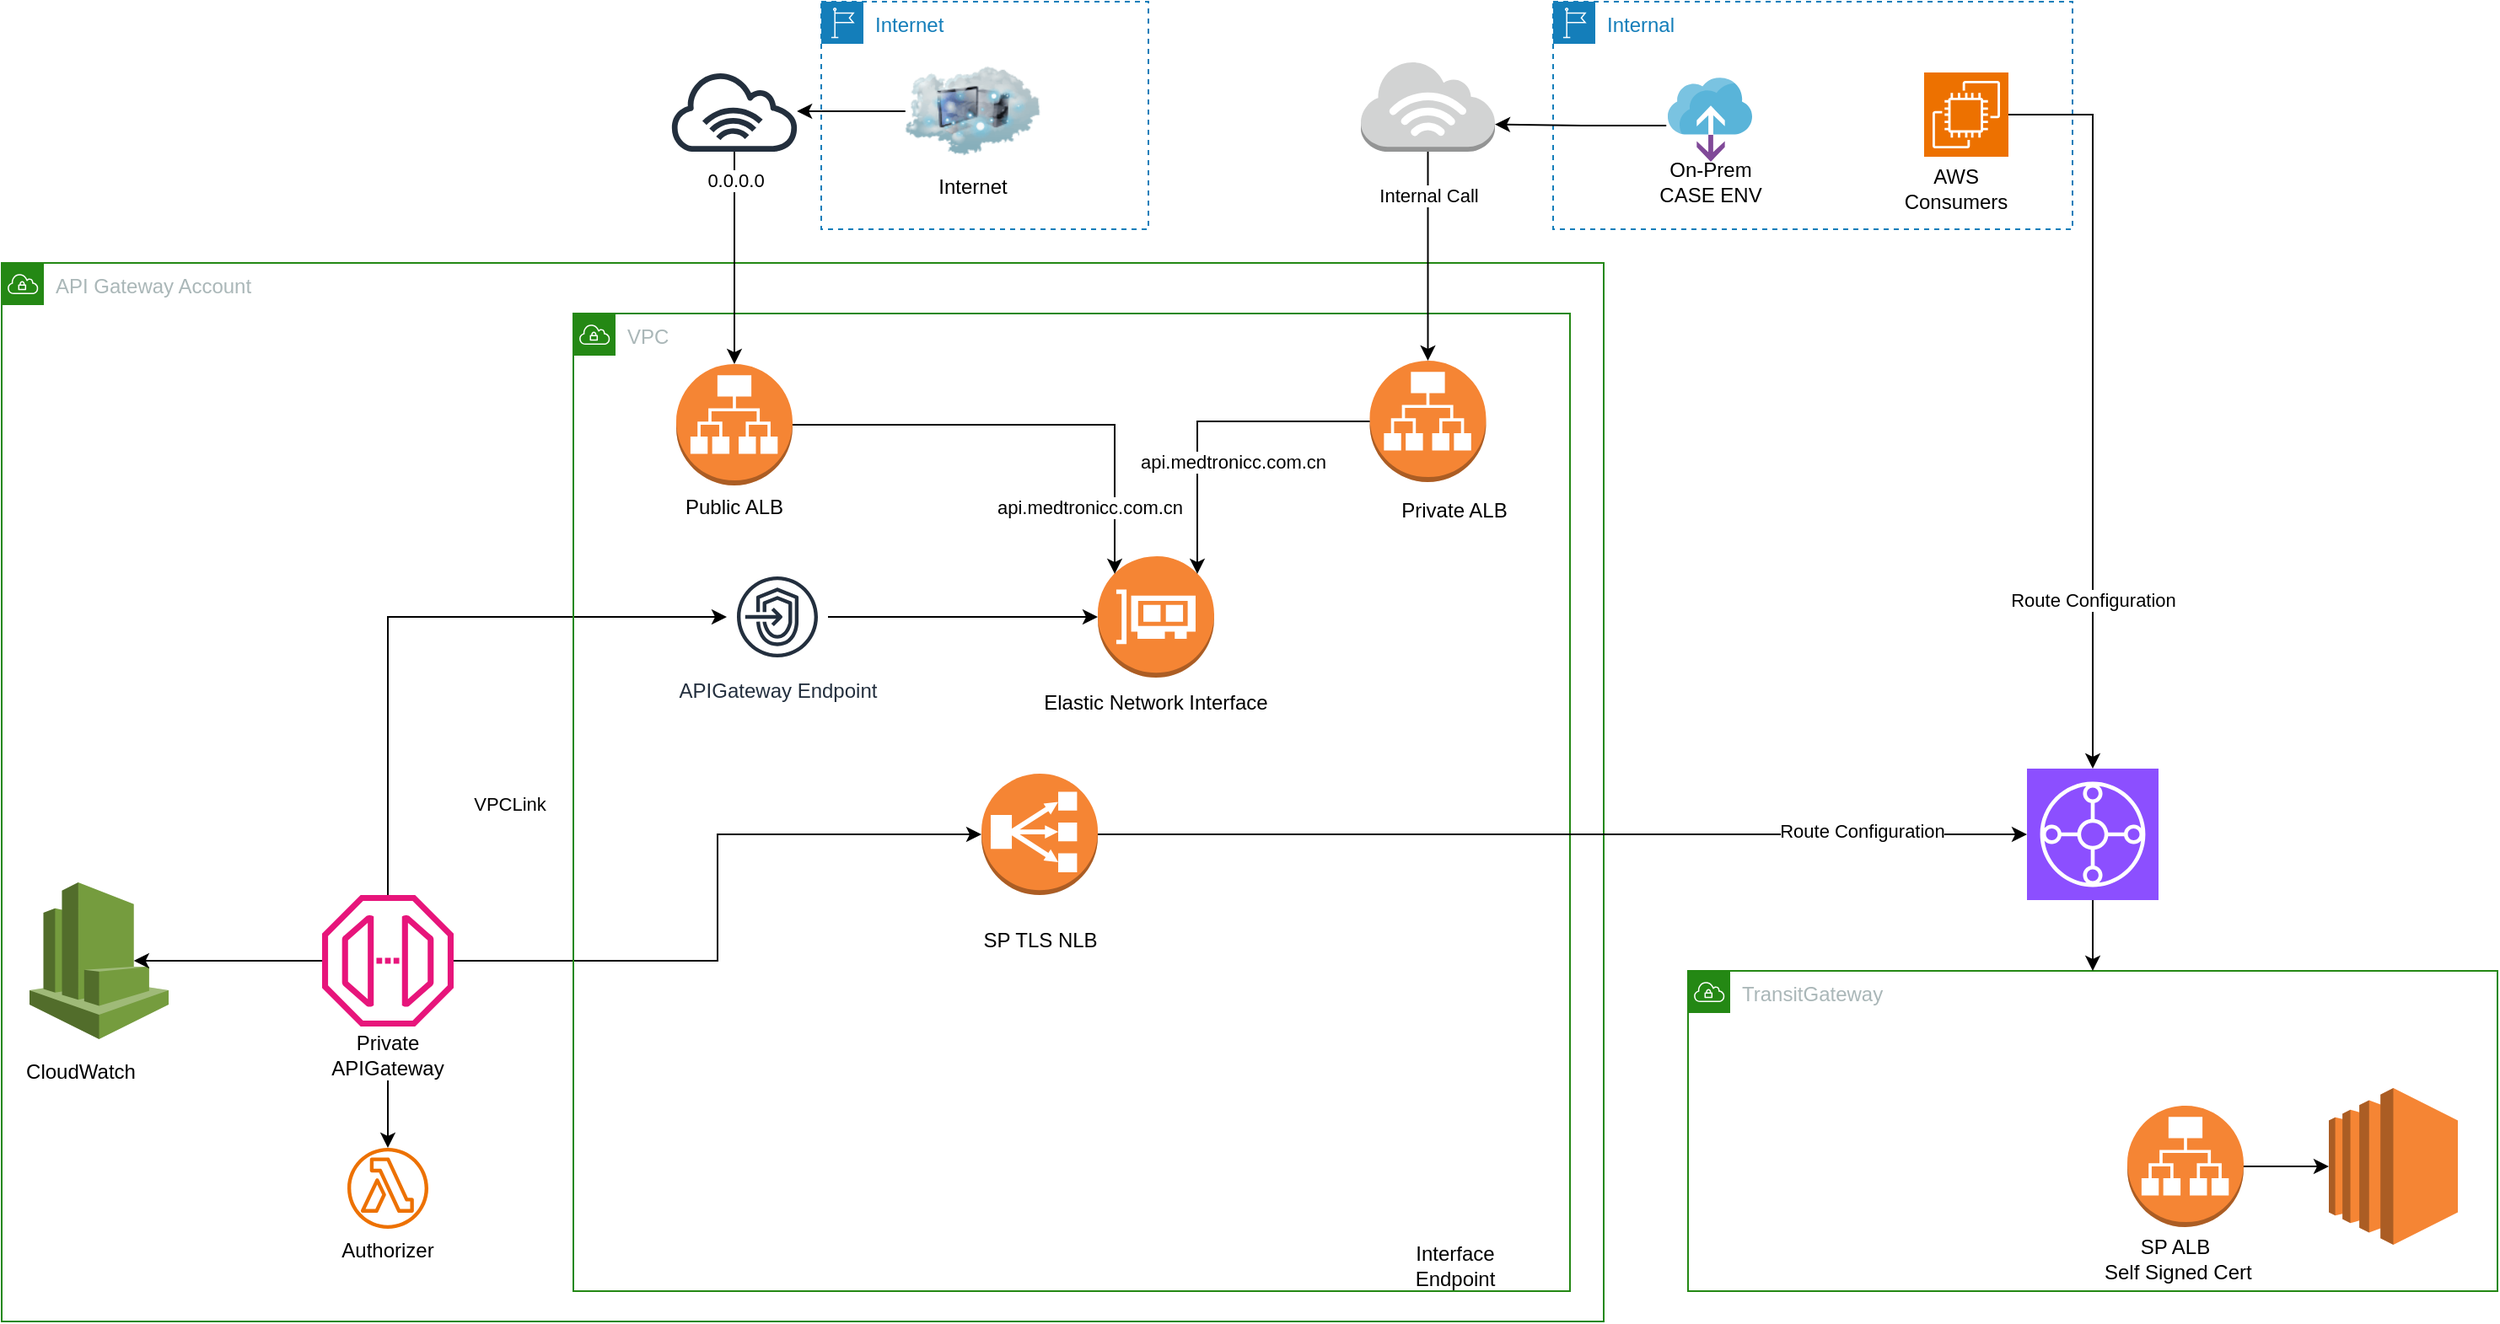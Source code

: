 <mxfile version="22.0.8" type="github">
  <diagram name="Page-1" id="LB8G1TDdqQfa4BRnjwOH">
    <mxGraphModel dx="1306" dy="813" grid="1" gridSize="10" guides="1" tooltips="1" connect="1" arrows="1" fold="1" page="1" pageScale="1" pageWidth="850" pageHeight="1100" math="0" shadow="0">
      <root>
        <mxCell id="0" />
        <mxCell id="1" parent="0" />
        <mxCell id="8wdW-dbnwOE4hPpFOAAU-1" value="API Gateway Account" style="points=[[0,0],[0.25,0],[0.5,0],[0.75,0],[1,0],[1,0.25],[1,0.5],[1,0.75],[1,1],[0.75,1],[0.5,1],[0.25,1],[0,1],[0,0.75],[0,0.5],[0,0.25]];outlineConnect=0;gradientColor=none;html=1;whiteSpace=wrap;fontSize=12;fontStyle=0;container=1;pointerEvents=0;collapsible=0;recursiveResize=0;shape=mxgraph.aws4.group;grIcon=mxgraph.aws4.group_vpc;strokeColor=#248814;fillColor=none;verticalAlign=top;align=left;spacingLeft=30;fontColor=#AAB7B8;dashed=0;" vertex="1" parent="1">
          <mxGeometry x="91" y="323" width="950" height="628" as="geometry" />
        </mxCell>
        <mxCell id="8wdW-dbnwOE4hPpFOAAU-3" style="edgeStyle=orthogonalEdgeStyle;rounded=0;orthogonalLoop=1;jettySize=auto;html=1;" edge="1" parent="8wdW-dbnwOE4hPpFOAAU-1" source="8wdW-dbnwOE4hPpFOAAU-4" target="8wdW-dbnwOE4hPpFOAAU-25">
          <mxGeometry relative="1" as="geometry">
            <Array as="points">
              <mxPoint x="229" y="210" />
            </Array>
          </mxGeometry>
        </mxCell>
        <object label="" id="8wdW-dbnwOE4hPpFOAAU-4">
          <mxCell style="sketch=0;outlineConnect=0;fontColor=#232F3E;gradientColor=none;fillColor=#E7157B;strokeColor=none;dashed=0;verticalLabelPosition=bottom;verticalAlign=top;align=center;html=1;fontSize=12;fontStyle=0;aspect=fixed;pointerEvents=1;shape=mxgraph.aws4.endpoint;" vertex="1" parent="8wdW-dbnwOE4hPpFOAAU-1">
            <mxGeometry x="190" y="375" width="78" height="78" as="geometry" />
          </mxCell>
        </object>
        <mxCell id="8wdW-dbnwOE4hPpFOAAU-6" style="edgeStyle=orthogonalEdgeStyle;rounded=0;orthogonalLoop=1;jettySize=auto;html=1;entryX=0;entryY=0.5;entryDx=0;entryDy=0;entryPerimeter=0;" edge="1" parent="8wdW-dbnwOE4hPpFOAAU-1" source="8wdW-dbnwOE4hPpFOAAU-4" target="8wdW-dbnwOE4hPpFOAAU-5">
          <mxGeometry relative="1" as="geometry" />
        </mxCell>
        <mxCell id="8wdW-dbnwOE4hPpFOAAU-7" value="VPCLink" style="edgeLabel;html=1;align=center;verticalAlign=middle;resizable=0;points=[];" vertex="1" connectable="0" parent="8wdW-dbnwOE4hPpFOAAU-6">
          <mxGeometry x="-0.013" y="3" relative="1" as="geometry">
            <mxPoint x="-121" y="-58" as="offset" />
          </mxGeometry>
        </mxCell>
        <mxCell id="8wdW-dbnwOE4hPpFOAAU-8" value="Private APIGateway" style="text;html=1;strokeColor=none;fillColor=none;align=center;verticalAlign=middle;whiteSpace=wrap;rounded=0;" vertex="1" parent="8wdW-dbnwOE4hPpFOAAU-1">
          <mxGeometry x="199" y="455" width="60" height="30" as="geometry" />
        </mxCell>
        <mxCell id="8wdW-dbnwOE4hPpFOAAU-10" value="" style="outlineConnect=0;dashed=0;verticalLabelPosition=bottom;verticalAlign=top;align=center;html=1;shape=mxgraph.aws3.cloudwatch;fillColor=#759C3E;gradientColor=none;" vertex="1" parent="8wdW-dbnwOE4hPpFOAAU-1">
          <mxGeometry x="16.5" y="367.5" width="82.5" height="93" as="geometry" />
        </mxCell>
        <mxCell id="8wdW-dbnwOE4hPpFOAAU-15" style="edgeStyle=orthogonalEdgeStyle;rounded=0;orthogonalLoop=1;jettySize=auto;html=1;entryX=0.75;entryY=0.5;entryDx=0;entryDy=0;entryPerimeter=0;" edge="1" parent="8wdW-dbnwOE4hPpFOAAU-1" source="8wdW-dbnwOE4hPpFOAAU-4" target="8wdW-dbnwOE4hPpFOAAU-10">
          <mxGeometry relative="1" as="geometry" />
        </mxCell>
        <mxCell id="8wdW-dbnwOE4hPpFOAAU-16" value="CloudWatch" style="text;html=1;strokeColor=none;fillColor=none;align=center;verticalAlign=middle;whiteSpace=wrap;rounded=0;" vertex="1" parent="8wdW-dbnwOE4hPpFOAAU-1">
          <mxGeometry x="16.5" y="465" width="60" height="30" as="geometry" />
        </mxCell>
        <mxCell id="8wdW-dbnwOE4hPpFOAAU-17" value="" style="sketch=0;outlineConnect=0;fontColor=#232F3E;gradientColor=none;fillColor=#ED7100;strokeColor=none;dashed=0;verticalLabelPosition=bottom;verticalAlign=top;align=center;html=1;fontSize=12;fontStyle=0;aspect=fixed;pointerEvents=1;shape=mxgraph.aws4.lambda_function;" vertex="1" parent="8wdW-dbnwOE4hPpFOAAU-1">
          <mxGeometry x="205" y="525" width="48" height="48" as="geometry" />
        </mxCell>
        <mxCell id="8wdW-dbnwOE4hPpFOAAU-18" value="" style="edgeStyle=orthogonalEdgeStyle;rounded=0;orthogonalLoop=1;jettySize=auto;html=1;" edge="1" parent="8wdW-dbnwOE4hPpFOAAU-1" source="8wdW-dbnwOE4hPpFOAAU-8" target="8wdW-dbnwOE4hPpFOAAU-17">
          <mxGeometry relative="1" as="geometry" />
        </mxCell>
        <mxCell id="8wdW-dbnwOE4hPpFOAAU-19" value="Authorizer" style="text;html=1;strokeColor=none;fillColor=none;align=center;verticalAlign=middle;whiteSpace=wrap;rounded=0;" vertex="1" parent="8wdW-dbnwOE4hPpFOAAU-1">
          <mxGeometry x="199" y="571" width="60" height="30" as="geometry" />
        </mxCell>
        <mxCell id="8wdW-dbnwOE4hPpFOAAU-24" value="VPC" style="points=[[0,0],[0.25,0],[0.5,0],[0.75,0],[1,0],[1,0.25],[1,0.5],[1,0.75],[1,1],[0.75,1],[0.5,1],[0.25,1],[0,1],[0,0.75],[0,0.5],[0,0.25]];outlineConnect=0;gradientColor=none;html=1;whiteSpace=wrap;fontSize=12;fontStyle=0;container=1;pointerEvents=0;collapsible=0;recursiveResize=0;shape=mxgraph.aws4.group;grIcon=mxgraph.aws4.group_vpc;strokeColor=#248814;fillColor=none;verticalAlign=top;align=left;spacingLeft=30;fontColor=#AAB7B8;dashed=0;" vertex="1" parent="8wdW-dbnwOE4hPpFOAAU-1">
          <mxGeometry x="339" y="30" width="591" height="580" as="geometry" />
        </mxCell>
        <mxCell id="8wdW-dbnwOE4hPpFOAAU-25" value="APIGateway Endpoint" style="sketch=0;outlineConnect=0;fontColor=#232F3E;gradientColor=none;strokeColor=#232F3E;fillColor=#ffffff;dashed=0;verticalLabelPosition=bottom;verticalAlign=top;align=center;html=1;fontSize=12;fontStyle=0;aspect=fixed;shape=mxgraph.aws4.resourceIcon;resIcon=mxgraph.aws4.endpoints;" vertex="1" parent="8wdW-dbnwOE4hPpFOAAU-24">
          <mxGeometry x="91" y="150" width="60" height="60" as="geometry" />
        </mxCell>
        <mxCell id="8wdW-dbnwOE4hPpFOAAU-26" value="" style="outlineConnect=0;dashed=0;verticalLabelPosition=bottom;verticalAlign=top;align=center;html=1;shape=mxgraph.aws3.elastic_network_interface;fillColor=#F58534;gradientColor=none;" vertex="1" parent="8wdW-dbnwOE4hPpFOAAU-24">
          <mxGeometry x="311" y="144" width="69" height="72" as="geometry" />
        </mxCell>
        <mxCell id="8wdW-dbnwOE4hPpFOAAU-27" style="edgeStyle=orthogonalEdgeStyle;rounded=0;orthogonalLoop=1;jettySize=auto;html=1;entryX=0;entryY=0.5;entryDx=0;entryDy=0;entryPerimeter=0;" edge="1" parent="8wdW-dbnwOE4hPpFOAAU-24" source="8wdW-dbnwOE4hPpFOAAU-25" target="8wdW-dbnwOE4hPpFOAAU-26">
          <mxGeometry relative="1" as="geometry" />
        </mxCell>
        <mxCell id="8wdW-dbnwOE4hPpFOAAU-28" value="Elastic Network Interface" style="text;html=1;strokeColor=none;fillColor=none;align=center;verticalAlign=middle;whiteSpace=wrap;rounded=0;" vertex="1" parent="8wdW-dbnwOE4hPpFOAAU-24">
          <mxGeometry x="276.88" y="216" width="137.25" height="30" as="geometry" />
        </mxCell>
        <mxCell id="8wdW-dbnwOE4hPpFOAAU-29" value="" style="outlineConnect=0;dashed=0;verticalLabelPosition=bottom;verticalAlign=top;align=center;html=1;shape=mxgraph.aws3.application_load_balancer;fillColor=#F58534;gradientColor=none;" vertex="1" parent="8wdW-dbnwOE4hPpFOAAU-24">
          <mxGeometry x="61" y="30" width="69" height="72" as="geometry" />
        </mxCell>
        <mxCell id="8wdW-dbnwOE4hPpFOAAU-30" value="" style="outlineConnect=0;dashed=0;verticalLabelPosition=bottom;verticalAlign=top;align=center;html=1;shape=mxgraph.aws3.application_load_balancer;fillColor=#F58534;gradientColor=none;" vertex="1" parent="8wdW-dbnwOE4hPpFOAAU-24">
          <mxGeometry x="472.25" y="28" width="69" height="72" as="geometry" />
        </mxCell>
        <mxCell id="8wdW-dbnwOE4hPpFOAAU-31" value="Private ALB" style="text;html=1;strokeColor=none;fillColor=none;align=center;verticalAlign=middle;whiteSpace=wrap;rounded=0;" vertex="1" parent="8wdW-dbnwOE4hPpFOAAU-24">
          <mxGeometry x="453.75" y="102" width="137.25" height="30" as="geometry" />
        </mxCell>
        <mxCell id="8wdW-dbnwOE4hPpFOAAU-32" value="Public ALB" style="text;html=1;strokeColor=none;fillColor=none;align=center;verticalAlign=middle;whiteSpace=wrap;rounded=0;" vertex="1" parent="8wdW-dbnwOE4hPpFOAAU-24">
          <mxGeometry x="26.88" y="100" width="137.25" height="30" as="geometry" />
        </mxCell>
        <mxCell id="8wdW-dbnwOE4hPpFOAAU-33" style="edgeStyle=orthogonalEdgeStyle;rounded=0;orthogonalLoop=1;jettySize=auto;html=1;entryX=0.145;entryY=0.145;entryDx=0;entryDy=0;entryPerimeter=0;" edge="1" parent="8wdW-dbnwOE4hPpFOAAU-24" source="8wdW-dbnwOE4hPpFOAAU-29" target="8wdW-dbnwOE4hPpFOAAU-26">
          <mxGeometry relative="1" as="geometry" />
        </mxCell>
        <mxCell id="8wdW-dbnwOE4hPpFOAAU-34" value="api.medtronicc.com.cn" style="edgeLabel;html=1;align=center;verticalAlign=middle;resizable=0;points=[];" vertex="1" connectable="0" parent="8wdW-dbnwOE4hPpFOAAU-33">
          <mxGeometry x="-0.492" y="1" relative="1" as="geometry">
            <mxPoint x="105" y="50" as="offset" />
          </mxGeometry>
        </mxCell>
        <mxCell id="8wdW-dbnwOE4hPpFOAAU-35" style="edgeStyle=orthogonalEdgeStyle;rounded=0;orthogonalLoop=1;jettySize=auto;html=1;exitX=0;exitY=0.5;exitDx=0;exitDy=0;exitPerimeter=0;entryX=0.855;entryY=0.145;entryDx=0;entryDy=0;entryPerimeter=0;" edge="1" parent="8wdW-dbnwOE4hPpFOAAU-24" source="8wdW-dbnwOE4hPpFOAAU-30" target="8wdW-dbnwOE4hPpFOAAU-26">
          <mxGeometry relative="1" as="geometry" />
        </mxCell>
        <mxCell id="8wdW-dbnwOE4hPpFOAAU-36" value="api.medtronicc.com.cn" style="edgeLabel;html=1;align=center;verticalAlign=middle;resizable=0;points=[];" vertex="1" connectable="0" parent="8wdW-dbnwOE4hPpFOAAU-35">
          <mxGeometry x="-0.15" y="1" relative="1" as="geometry">
            <mxPoint y="23" as="offset" />
          </mxGeometry>
        </mxCell>
        <mxCell id="8wdW-dbnwOE4hPpFOAAU-38" value="Interface Endpoint" style="text;html=1;strokeColor=none;fillColor=none;align=center;verticalAlign=middle;whiteSpace=wrap;rounded=0;" vertex="1" parent="8wdW-dbnwOE4hPpFOAAU-24">
          <mxGeometry x="479.63" y="550" width="85.5" height="30" as="geometry" />
        </mxCell>
        <mxCell id="8wdW-dbnwOE4hPpFOAAU-5" value="" style="outlineConnect=0;dashed=0;verticalLabelPosition=bottom;verticalAlign=top;align=center;html=1;shape=mxgraph.aws3.classic_load_balancer;fillColor=#F58534;gradientColor=none;" vertex="1" parent="8wdW-dbnwOE4hPpFOAAU-24">
          <mxGeometry x="242" y="273" width="69" height="72" as="geometry" />
        </mxCell>
        <mxCell id="8wdW-dbnwOE4hPpFOAAU-9" value="SP TLS NLB" style="text;html=1;strokeColor=none;fillColor=none;align=center;verticalAlign=middle;whiteSpace=wrap;rounded=0;" vertex="1" parent="8wdW-dbnwOE4hPpFOAAU-24">
          <mxGeometry x="233.75" y="357" width="85.5" height="30" as="geometry" />
        </mxCell>
        <mxCell id="8wdW-dbnwOE4hPpFOAAU-39" value="TransitGateway" style="points=[[0,0],[0.25,0],[0.5,0],[0.75,0],[1,0],[1,0.25],[1,0.5],[1,0.75],[1,1],[0.75,1],[0.5,1],[0.25,1],[0,1],[0,0.75],[0,0.5],[0,0.25]];outlineConnect=0;gradientColor=none;html=1;whiteSpace=wrap;fontSize=12;fontStyle=0;container=1;pointerEvents=0;collapsible=0;recursiveResize=0;shape=mxgraph.aws4.group;grIcon=mxgraph.aws4.group_vpc;strokeColor=#248814;fillColor=none;verticalAlign=top;align=left;spacingLeft=30;fontColor=#AAB7B8;dashed=0;" vertex="1" parent="1">
          <mxGeometry x="1091" y="743" width="480" height="190" as="geometry" />
        </mxCell>
        <mxCell id="8wdW-dbnwOE4hPpFOAAU-42" value="" style="outlineConnect=0;dashed=0;verticalLabelPosition=bottom;verticalAlign=top;align=center;html=1;shape=mxgraph.aws3.ec2;fillColor=#F58534;gradientColor=none;" vertex="1" parent="8wdW-dbnwOE4hPpFOAAU-39">
          <mxGeometry x="380" y="69.5" width="76.5" height="93" as="geometry" />
        </mxCell>
        <mxCell id="8wdW-dbnwOE4hPpFOAAU-43" value="" style="outlineConnect=0;dashed=0;verticalLabelPosition=bottom;verticalAlign=top;align=center;html=1;shape=mxgraph.aws3.application_load_balancer;fillColor=#F58534;gradientColor=none;" vertex="1" parent="8wdW-dbnwOE4hPpFOAAU-39">
          <mxGeometry x="260.5" y="80" width="69" height="72" as="geometry" />
        </mxCell>
        <mxCell id="8wdW-dbnwOE4hPpFOAAU-46" style="edgeStyle=orthogonalEdgeStyle;rounded=0;orthogonalLoop=1;jettySize=auto;html=1;exitX=1;exitY=0.5;exitDx=0;exitDy=0;exitPerimeter=0;entryX=0;entryY=0.5;entryDx=0;entryDy=0;entryPerimeter=0;" edge="1" parent="8wdW-dbnwOE4hPpFOAAU-39" source="8wdW-dbnwOE4hPpFOAAU-43" target="8wdW-dbnwOE4hPpFOAAU-42">
          <mxGeometry relative="1" as="geometry" />
        </mxCell>
        <mxCell id="8wdW-dbnwOE4hPpFOAAU-47" value="SP ALB&lt;br&gt;&amp;nbsp;Self Signed Cert" style="text;html=1;strokeColor=none;fillColor=none;align=center;verticalAlign=middle;whiteSpace=wrap;rounded=0;" vertex="1" parent="8wdW-dbnwOE4hPpFOAAU-39">
          <mxGeometry x="219" y="156" width="140" height="30" as="geometry" />
        </mxCell>
        <mxCell id="8wdW-dbnwOE4hPpFOAAU-61" style="edgeStyle=orthogonalEdgeStyle;rounded=0;orthogonalLoop=1;jettySize=auto;html=1;entryX=0.5;entryY=0;entryDx=0;entryDy=0;entryPerimeter=0;" edge="1" parent="1" source="8wdW-dbnwOE4hPpFOAAU-67" target="8wdW-dbnwOE4hPpFOAAU-29">
          <mxGeometry relative="1" as="geometry">
            <mxPoint x="361" y="308" as="sourcePoint" />
          </mxGeometry>
        </mxCell>
        <mxCell id="8wdW-dbnwOE4hPpFOAAU-62" value="0.0.0.0" style="edgeLabel;html=1;align=center;verticalAlign=middle;resizable=0;points=[];" vertex="1" connectable="0" parent="8wdW-dbnwOE4hPpFOAAU-61">
          <mxGeometry x="0.26" y="3" relative="1" as="geometry">
            <mxPoint x="-3" y="-63" as="offset" />
          </mxGeometry>
        </mxCell>
        <mxCell id="8wdW-dbnwOE4hPpFOAAU-63" value="Internet" style="points=[[0,0],[0.25,0],[0.5,0],[0.75,0],[1,0],[1,0.25],[1,0.5],[1,0.75],[1,1],[0.75,1],[0.5,1],[0.25,1],[0,1],[0,0.75],[0,0.5],[0,0.25]];outlineConnect=0;gradientColor=none;html=1;whiteSpace=wrap;fontSize=12;fontStyle=0;container=1;pointerEvents=0;collapsible=0;recursiveResize=0;shape=mxgraph.aws4.group;grIcon=mxgraph.aws4.group_region;strokeColor=#147EBA;fillColor=none;verticalAlign=top;align=left;spacingLeft=30;fontColor=#147EBA;dashed=1;" vertex="1" parent="1">
          <mxGeometry x="577" y="168" width="194" height="135" as="geometry" />
        </mxCell>
        <mxCell id="8wdW-dbnwOE4hPpFOAAU-64" value="" style="image;html=1;image=img/lib/clip_art/networking/Cloud_Computer_128x128.png" vertex="1" parent="8wdW-dbnwOE4hPpFOAAU-63">
          <mxGeometry x="49.88" y="25" width="80" height="80" as="geometry" />
        </mxCell>
        <mxCell id="8wdW-dbnwOE4hPpFOAAU-65" value="Internet" style="text;html=1;strokeColor=none;fillColor=none;align=center;verticalAlign=middle;whiteSpace=wrap;rounded=0;" vertex="1" parent="8wdW-dbnwOE4hPpFOAAU-63">
          <mxGeometry x="59.88" y="95" width="60" height="30" as="geometry" />
        </mxCell>
        <mxCell id="8wdW-dbnwOE4hPpFOAAU-66" value="" style="edgeStyle=orthogonalEdgeStyle;rounded=0;orthogonalLoop=1;jettySize=auto;html=1;" edge="1" parent="1" source="8wdW-dbnwOE4hPpFOAAU-64" target="8wdW-dbnwOE4hPpFOAAU-67">
          <mxGeometry relative="1" as="geometry">
            <mxPoint x="627" y="233" as="sourcePoint" />
            <mxPoint x="526" y="383" as="targetPoint" />
          </mxGeometry>
        </mxCell>
        <mxCell id="8wdW-dbnwOE4hPpFOAAU-67" value="" style="sketch=0;outlineConnect=0;fontColor=#232F3E;gradientColor=none;fillColor=#232F3D;strokeColor=none;dashed=0;verticalLabelPosition=bottom;verticalAlign=top;align=center;html=1;fontSize=12;fontStyle=0;aspect=fixed;pointerEvents=1;shape=mxgraph.aws4.internet_alt1;" vertex="1" parent="1">
          <mxGeometry x="486.5" y="209" width="78" height="48" as="geometry" />
        </mxCell>
        <mxCell id="8wdW-dbnwOE4hPpFOAAU-68" value="Internal" style="points=[[0,0],[0.25,0],[0.5,0],[0.75,0],[1,0],[1,0.25],[1,0.5],[1,0.75],[1,1],[0.75,1],[0.5,1],[0.25,1],[0,1],[0,0.75],[0,0.5],[0,0.25]];outlineConnect=0;gradientColor=none;html=1;whiteSpace=wrap;fontSize=12;fontStyle=0;container=1;pointerEvents=0;collapsible=0;recursiveResize=0;shape=mxgraph.aws4.group;grIcon=mxgraph.aws4.group_region;strokeColor=#147EBA;fillColor=none;verticalAlign=top;align=left;spacingLeft=30;fontColor=#147EBA;dashed=1;" vertex="1" parent="1">
          <mxGeometry x="1011" y="168" width="308" height="135" as="geometry" />
        </mxCell>
        <mxCell id="8wdW-dbnwOE4hPpFOAAU-69" value="On-Prem CASE ENV" style="text;html=1;strokeColor=none;fillColor=none;align=center;verticalAlign=middle;whiteSpace=wrap;rounded=0;" vertex="1" parent="8wdW-dbnwOE4hPpFOAAU-68">
          <mxGeometry x="54.5" y="92" width="77" height="30" as="geometry" />
        </mxCell>
        <mxCell id="8wdW-dbnwOE4hPpFOAAU-70" value="" style="image;sketch=0;aspect=fixed;html=1;points=[];align=center;fontSize=12;image=img/lib/mscae/On_Premises_Data_Gateways.svg;" vertex="1" parent="8wdW-dbnwOE4hPpFOAAU-68">
          <mxGeometry x="68" y="45" width="50" height="50" as="geometry" />
        </mxCell>
        <mxCell id="8wdW-dbnwOE4hPpFOAAU-71" value="" style="sketch=0;points=[[0,0,0],[0.25,0,0],[0.5,0,0],[0.75,0,0],[1,0,0],[0,1,0],[0.25,1,0],[0.5,1,0],[0.75,1,0],[1,1,0],[0,0.25,0],[0,0.5,0],[0,0.75,0],[1,0.25,0],[1,0.5,0],[1,0.75,0]];outlineConnect=0;fontColor=#232F3E;fillColor=#ED7100;strokeColor=#ffffff;dashed=0;verticalLabelPosition=bottom;verticalAlign=top;align=center;html=1;fontSize=12;fontStyle=0;aspect=fixed;shape=mxgraph.aws4.resourceIcon;resIcon=mxgraph.aws4.ec2;" vertex="1" parent="8wdW-dbnwOE4hPpFOAAU-68">
          <mxGeometry x="220" y="42" width="50" height="50" as="geometry" />
        </mxCell>
        <mxCell id="8wdW-dbnwOE4hPpFOAAU-72" value="AWS Consumers" style="text;html=1;strokeColor=none;fillColor=none;align=center;verticalAlign=middle;whiteSpace=wrap;rounded=0;" vertex="1" parent="8wdW-dbnwOE4hPpFOAAU-68">
          <mxGeometry x="209" y="96" width="60" height="30" as="geometry" />
        </mxCell>
        <mxCell id="8wdW-dbnwOE4hPpFOAAU-73" value="Internal Call" style="edgeStyle=orthogonalEdgeStyle;rounded=0;orthogonalLoop=1;jettySize=auto;html=1;entryX=0.5;entryY=0;entryDx=0;entryDy=0;entryPerimeter=0;" edge="1" parent="1" source="8wdW-dbnwOE4hPpFOAAU-74" target="8wdW-dbnwOE4hPpFOAAU-30">
          <mxGeometry x="-0.581" relative="1" as="geometry">
            <mxPoint as="offset" />
          </mxGeometry>
        </mxCell>
        <mxCell id="8wdW-dbnwOE4hPpFOAAU-74" value="" style="outlineConnect=0;dashed=0;verticalLabelPosition=bottom;verticalAlign=top;align=center;html=1;shape=mxgraph.aws3.internet_3;fillColor=#D2D3D3;gradientColor=none;" vertex="1" parent="1">
          <mxGeometry x="897" y="203" width="79.5" height="54" as="geometry" />
        </mxCell>
        <mxCell id="8wdW-dbnwOE4hPpFOAAU-75" style="edgeStyle=orthogonalEdgeStyle;rounded=0;orthogonalLoop=1;jettySize=auto;html=1;exitX=-0.018;exitY=0.57;exitDx=0;exitDy=0;entryX=1;entryY=0.7;entryDx=0;entryDy=0;entryPerimeter=0;exitPerimeter=0;" edge="1" parent="1" source="8wdW-dbnwOE4hPpFOAAU-70" target="8wdW-dbnwOE4hPpFOAAU-74">
          <mxGeometry relative="1" as="geometry">
            <mxPoint x="1060.88" y="240.5" as="sourcePoint" />
          </mxGeometry>
        </mxCell>
        <mxCell id="8wdW-dbnwOE4hPpFOAAU-82" style="edgeStyle=orthogonalEdgeStyle;rounded=0;orthogonalLoop=1;jettySize=auto;html=1;exitX=0.5;exitY=1;exitDx=0;exitDy=0;exitPerimeter=0;" edge="1" parent="1" source="8wdW-dbnwOE4hPpFOAAU-81" target="8wdW-dbnwOE4hPpFOAAU-39">
          <mxGeometry relative="1" as="geometry" />
        </mxCell>
        <mxCell id="8wdW-dbnwOE4hPpFOAAU-81" value="" style="sketch=0;points=[[0,0,0],[0.25,0,0],[0.5,0,0],[0.75,0,0],[1,0,0],[0,1,0],[0.25,1,0],[0.5,1,0],[0.75,1,0],[1,1,0],[0,0.25,0],[0,0.5,0],[0,0.75,0],[1,0.25,0],[1,0.5,0],[1,0.75,0]];outlineConnect=0;fontColor=#232F3E;fillColor=#8C4FFF;strokeColor=#ffffff;dashed=0;verticalLabelPosition=bottom;verticalAlign=top;align=center;html=1;fontSize=12;fontStyle=0;aspect=fixed;shape=mxgraph.aws4.resourceIcon;resIcon=mxgraph.aws4.transit_gateway;" vertex="1" parent="1">
          <mxGeometry x="1292" y="623" width="78" height="78" as="geometry" />
        </mxCell>
        <mxCell id="8wdW-dbnwOE4hPpFOAAU-13" style="edgeStyle=orthogonalEdgeStyle;rounded=0;orthogonalLoop=1;jettySize=auto;html=1;exitX=1;exitY=0.5;exitDx=0;exitDy=0;exitPerimeter=0;entryX=0;entryY=0.5;entryDx=0;entryDy=0;entryPerimeter=0;" edge="1" parent="1" source="8wdW-dbnwOE4hPpFOAAU-5" target="8wdW-dbnwOE4hPpFOAAU-81">
          <mxGeometry relative="1" as="geometry">
            <mxPoint x="911" y="859" as="targetPoint" />
          </mxGeometry>
        </mxCell>
        <mxCell id="8wdW-dbnwOE4hPpFOAAU-84" value="Route Configuration" style="edgeLabel;html=1;align=center;verticalAlign=middle;resizable=0;points=[];" vertex="1" connectable="0" parent="8wdW-dbnwOE4hPpFOAAU-13">
          <mxGeometry x="0.643" y="2" relative="1" as="geometry">
            <mxPoint as="offset" />
          </mxGeometry>
        </mxCell>
        <mxCell id="8wdW-dbnwOE4hPpFOAAU-83" style="edgeStyle=orthogonalEdgeStyle;rounded=0;orthogonalLoop=1;jettySize=auto;html=1;" edge="1" parent="1" source="8wdW-dbnwOE4hPpFOAAU-71" target="8wdW-dbnwOE4hPpFOAAU-81">
          <mxGeometry relative="1" as="geometry" />
        </mxCell>
        <mxCell id="8wdW-dbnwOE4hPpFOAAU-85" value="Route Configuration" style="edgeLabel;html=1;align=center;verticalAlign=middle;resizable=0;points=[];" vertex="1" connectable="0" parent="8wdW-dbnwOE4hPpFOAAU-83">
          <mxGeometry x="0.541" relative="1" as="geometry">
            <mxPoint as="offset" />
          </mxGeometry>
        </mxCell>
      </root>
    </mxGraphModel>
  </diagram>
</mxfile>
